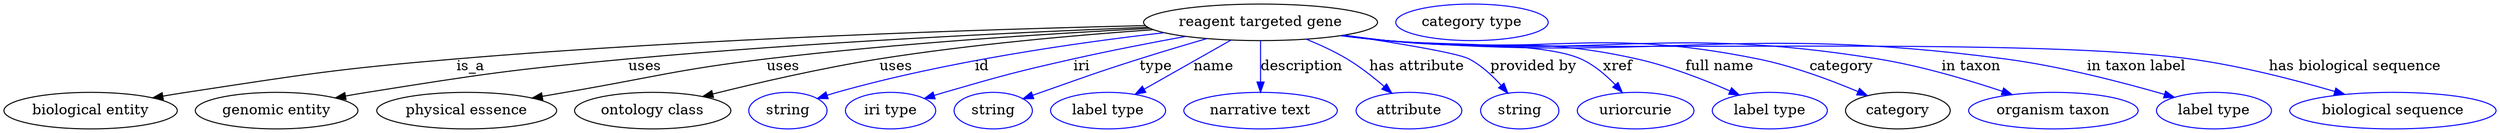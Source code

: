 digraph {
	graph [bb="0,0,2448.5,123"];
	node [label="\N"];
	"reagent targeted gene"	[height=0.5,
		label="reagent targeted gene",
		pos="1235.1,105",
		width=3.1955];
	"biological entity"	[height=0.5,
		pos="85.142,18",
		width=2.3651];
	"reagent targeted gene" -> "biological entity"	[label=is_a,
		lp="459.14,61.5",
		pos="e,146.24,30.558 1121.8,101.8 968.22,98.166 685.58,89.208 445.14,69 326.43,59.023 296.91,53.941 179.14,36 171.73,34.871 164.01,33.611 \
156.31,32.301"];
	"genomic entity"	[height=0.5,
		pos="268.14,18",
		width=2.2206];
	"reagent targeted gene" -> "genomic entity"	[label=uses,
		lp="629.64,61.5",
		pos="e,325.98,30.574 1124.3,100.17 999.75,95.31 791.65,85.506 613.14,69 498.91,58.437 470.42,54.103 357.14,36 350.36,34.916 343.3,33.707 \
336.26,32.447"];
	"physical essence"	[height=0.5,
		pos="454.14,18",
		width=2.4553];
	"reagent targeted gene" -> "physical essence"	[label=uses,
		lp="765.64,61.5",
		pos="e,518.57,30.369 1126.3,99.07 1027.6,93.91 878.29,84.379 749.14,69 660.55,58.451 639.08,51.034 551.14,36 543.82,34.748 536.19,33.431 \
528.56,32.108"];
	"ontology class"	[height=0.5,
		pos="637.14,18",
		width=2.1304];
	"reagent targeted gene" -> "ontology class"	[label=uses,
		lp="876.64,61.5",
		pos="e,686.39,31.943 1129.6,97.76 1054.2,92.424 950.56,83.296 860.14,69 804.03,60.128 740.94,45.541 696.21,34.406"];
	id	[color=blue,
		height=0.5,
		label=string,
		pos="770.14,18",
		width=1.0652];
	"reagent targeted gene" -> id	[color=blue,
		label=id,
		lp="961.14,61.5",
		pos="e,799.14,29.948 1140.2,94.769 1054.8,84.996 926.48,66.655 818.14,36 815.04,35.121 811.84,34.148 808.65,33.124",
		style=solid];
	iri	[color=blue,
		height=0.5,
		label="iri type",
		pos="871.14,18",
		width=1.2277];
	"reagent targeted gene" -> iri	[color=blue,
		label=iri,
		lp="1059.1,61.5",
		pos="e,904.77,29.865 1161,91.095 1127.4,84.929 1087.1,77.128 1051.1,69 994.68,56.251 980.77,52.03 925.14,36 921.63,34.988 918,33.911 \
914.36,32.81",
		style=solid];
	type	[color=blue,
		height=0.5,
		label=string,
		pos="972.14,18",
		width=1.0652];
	"reagent targeted gene" -> type	[color=blue,
		label=type,
		lp="1132.1,61.5",
		pos="e,1001.4,29.697 1182.3,88.966 1161.6,82.949 1137.7,75.833 1116.1,69 1072.7,55.239 1062.1,51.079 1019.1,36 1016.5,35.057 1013.7,34.077 \
1010.9,33.084",
		style=solid];
	name	[color=blue,
		height=0.5,
		label="label type",
		pos="1085.1,18",
		width=1.5707];
	"reagent targeted gene" -> name	[color=blue,
		label=name,
		lp="1189.1,61.5",
		pos="e,1111.8,34.123 1205.9,87.409 1181.5,73.58 1146.6,53.831 1120.6,39.104",
		style=solid];
	description	[color=blue,
		height=0.5,
		label="narrative text",
		pos="1235.1,18",
		width=2.0943];
	"reagent targeted gene" -> description	[color=blue,
		label=description,
		lp="1275.6,61.5",
		pos="e,1235.1,36.175 1235.1,86.799 1235.1,75.163 1235.1,59.548 1235.1,46.237",
		style=solid];
	"has attribute"	[color=blue,
		height=0.5,
		label=attribute,
		pos="1380.1,18",
		width=1.4443];
	"reagent targeted gene" -> "has attribute"	[color=blue,
		label="has attribute",
		lp="1389.1,61.5",
		pos="e,1363.4,35.382 1280.5,88.292 1293.7,82.945 1307.8,76.417 1320.1,69 1332.7,61.411 1345.4,51.287 1355.9,42.134",
		style=solid];
	"provided by"	[color=blue,
		height=0.5,
		label=string,
		pos="1488.1,18",
		width=1.0652];
	"reagent targeted gene" -> "provided by"	[color=blue,
		label="provided by",
		lp="1502.6,61.5",
		pos="e,1476.7,35.634 1317.5,92.433 1369.6,84.69 1429.1,74.877 1440.1,69 1451.7,62.897 1462,53.012 1470.1,43.635",
		style=solid];
	xref	[color=blue,
		height=0.5,
		label=uriorcurie,
		pos="1602.1,18",
		width=1.5887];
	"reagent targeted gene" -> xref	[color=blue,
		label=xref,
		lp="1585.6,61.5",
		pos="e,1589.3,35.993 1316.8,92.313 1330.9,90.434 1345.4,88.588 1359.1,87 1401.3,82.119 1510.5,86.501 1549.1,69 1561.9,63.234 1573.5,53.133 \
1582.6,43.513",
		style=solid];
	"full name"	[color=blue,
		height=0.5,
		label="label type",
		pos="1734.1,18",
		width=1.5707];
	"reagent targeted gene" -> "full name"	[color=blue,
		label="full name",
		lp="1685.6,61.5",
		pos="e,1704.2,33.425 1316.1,92.155 1330.4,90.272 1345.2,88.466 1359.1,87 1467.7,75.579 1497.6,92.854 1604.1,69 1635.6,61.95 1669.6,48.663 \
1694.9,37.557",
		style=solid];
	category	[height=0.5,
		pos="1860.1,18",
		width=1.4263];
	"reagent targeted gene" -> category	[color=blue,
		label=category,
		lp="1805.6,61.5",
		pos="e,1830.4,32.804 1315.1,92.004 1329.7,90.103 1344.9,88.329 1359.1,87 1520.4,71.986 1564.4,101.13 1723.1,69 1757.2,62.112 1794.1,48.252 \
1821,36.869",
		style=solid];
	"in taxon"	[color=blue,
		height=0.5,
		label="organism taxon",
		pos="2013.1,18",
		width=2.3109];
	"reagent targeted gene" -> "in taxon"	[color=blue,
		label="in taxon",
		lp="1933.1,61.5",
		pos="e,1972.8,33.793 1314.4,91.947 1329.2,90.028 1344.6,88.262 1359.1,87 1572.7,68.419 1629.5,103.18 1841.1,69 1883.1,62.231 1929.2,48.462 \
1963.1,37.084",
		style=solid];
	"in taxon label"	[color=blue,
		height=0.5,
		label="label type",
		pos="2171.1,18",
		width=1.5707];
	"reagent targeted gene" -> "in taxon label"	[color=blue,
		label="in taxon label",
		lp="2094.6,61.5",
		pos="e,2132.3,31.129 1314.1,91.899 1329,89.971 1344.5,88.215 1359.1,87 1628.1,64.639 1698.6,104.35 1966.1,69 2020.5,61.818 2081.4,45.945 \
2122.5,33.997",
		style=solid];
	"has biological sequence"	[color=blue,
		height=0.5,
		label="biological sequence",
		pos="2347.1,18",
		width=2.8164];
	"reagent targeted gene" -> "has biological sequence"	[color=blue,
		label="has biological sequence",
		lp="2309.6,61.5",
		pos="e,2299.6,34.051 1314,91.818 1329,89.898 1344.5,88.165 1359.1,87 1533.7,73.082 1973.6,92.385 2147.1,69 2196,62.414 2250.2,48.428 \
2289.9,36.918",
		style=solid];
	"named thing_category"	[color=blue,
		height=0.5,
		label="category type",
		pos="1443.1,105",
		width=2.0762];
}
